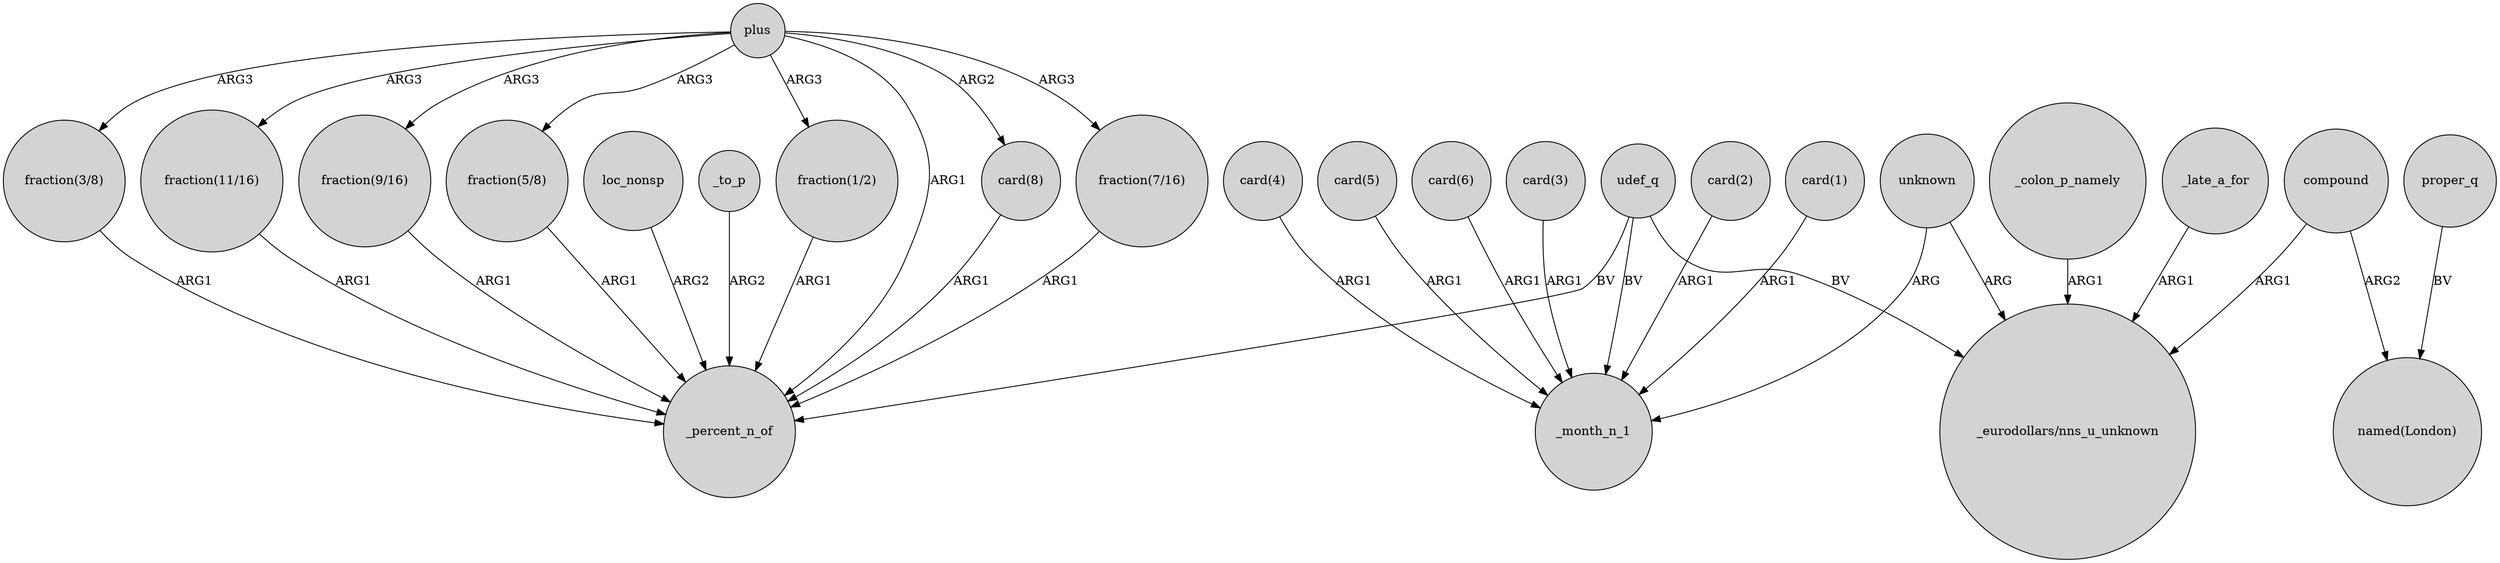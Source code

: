 digraph {
	node [shape=circle style=filled]
	plus -> "card(8)" [label=ARG2]
	plus -> "fraction(7/16)" [label=ARG3]
	"card(2)" -> _month_n_1 [label=ARG1]
	"card(1)" -> _month_n_1 [label=ARG1]
	plus -> _percent_n_of [label=ARG1]
	"fraction(3/8)" -> _percent_n_of [label=ARG1]
	"fraction(11/16)" -> _percent_n_of [label=ARG1]
	plus -> "fraction(9/16)" [label=ARG3]
	udef_q -> _month_n_1 [label=BV]
	unknown -> "_eurodollars/nns_u_unknown" [label=ARG]
	"fraction(9/16)" -> _percent_n_of [label=ARG1]
	plus -> "fraction(3/8)" [label=ARG3]
	"card(4)" -> _month_n_1 [label=ARG1]
	plus -> "fraction(11/16)" [label=ARG3]
	"fraction(5/8)" -> _percent_n_of [label=ARG1]
	_colon_p_namely -> "_eurodollars/nns_u_unknown" [label=ARG1]
	unknown -> _month_n_1 [label=ARG]
	loc_nonsp -> _percent_n_of [label=ARG2]
	"card(5)" -> _month_n_1 [label=ARG1]
	compound -> "named(London)" [label=ARG2]
	proper_q -> "named(London)" [label=BV]
	_to_p -> _percent_n_of [label=ARG2]
	plus -> "fraction(1/2)" [label=ARG3]
	"fraction(1/2)" -> _percent_n_of [label=ARG1]
	compound -> "_eurodollars/nns_u_unknown" [label=ARG1]
	"card(8)" -> _percent_n_of [label=ARG1]
	plus -> "fraction(5/8)" [label=ARG3]
	udef_q -> _percent_n_of [label=BV]
	"card(6)" -> _month_n_1 [label=ARG1]
	_late_a_for -> "_eurodollars/nns_u_unknown" [label=ARG1]
	"fraction(7/16)" -> _percent_n_of [label=ARG1]
	udef_q -> "_eurodollars/nns_u_unknown" [label=BV]
	"card(3)" -> _month_n_1 [label=ARG1]
}
